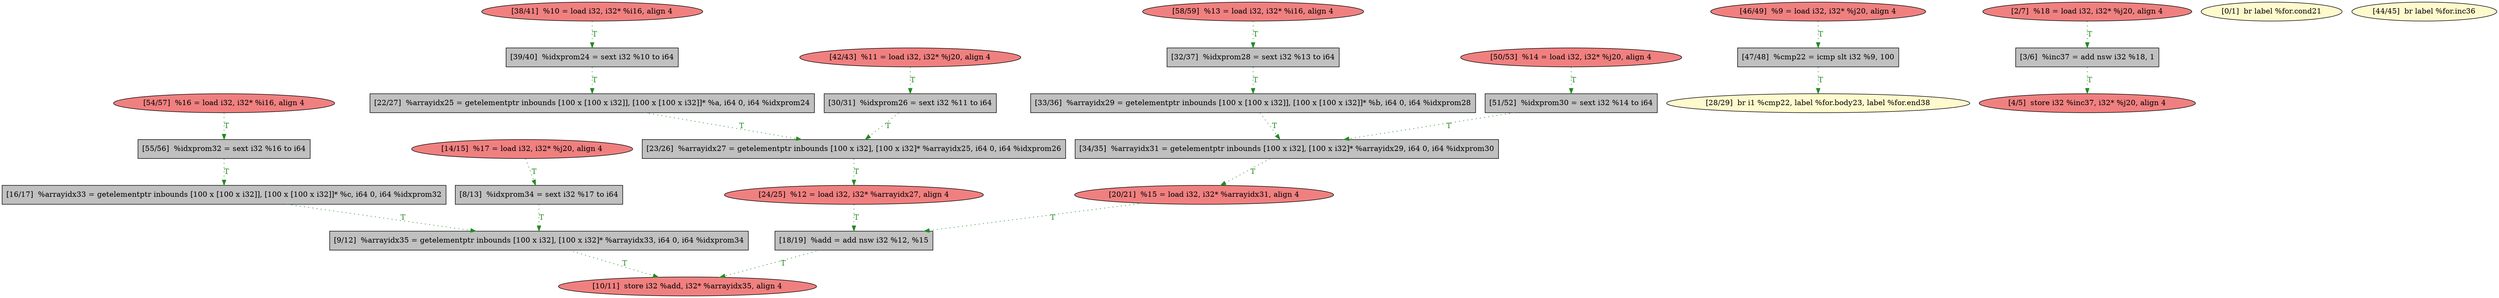 
digraph G {


node1716 [fillcolor=grey,label="[51/52]  %idxprom30 = sext i32 %14 to i64",shape=rectangle,style=filled ]
node1713 [fillcolor=lightcoral,label="[10/11]  store i32 %add, i32* %arrayidx35, align 4",shape=ellipse,style=filled ]
node1714 [fillcolor=lightcoral,label="[50/53]  %14 = load i32, i32* %j20, align 4",shape=ellipse,style=filled ]
node1711 [fillcolor=lightcoral,label="[24/25]  %12 = load i32, i32* %arrayidx27, align 4",shape=ellipse,style=filled ]
node1710 [fillcolor=grey,label="[47/48]  %cmp22 = icmp slt i32 %9, 100",shape=rectangle,style=filled ]
node1719 [fillcolor=grey,label="[34/35]  %arrayidx31 = getelementptr inbounds [100 x i32], [100 x i32]* %arrayidx29, i64 0, i64 %idxprom30",shape=rectangle,style=filled ]
node1708 [fillcolor=grey,label="[39/40]  %idxprom24 = sext i32 %10 to i64",shape=rectangle,style=filled ]
node1715 [fillcolor=lightcoral,label="[54/57]  %16 = load i32, i32* %i16, align 4",shape=ellipse,style=filled ]
node1695 [fillcolor=grey,label="[18/19]  %add = add nsw i32 %12, %15",shape=rectangle,style=filled ]
node1694 [fillcolor=grey,label="[16/17]  %arrayidx33 = getelementptr inbounds [100 x [100 x i32]], [100 x [100 x i32]]* %c, i64 0, i64 %idxprom32",shape=rectangle,style=filled ]
node1712 [fillcolor=lightcoral,label="[4/5]  store i32 %inc37, i32* %j20, align 4",shape=ellipse,style=filled ]
node1693 [fillcolor=lightcoral,label="[14/15]  %17 = load i32, i32* %j20, align 4",shape=ellipse,style=filled ]
node1707 [fillcolor=grey,label="[23/26]  %arrayidx27 = getelementptr inbounds [100 x i32], [100 x i32]* %arrayidx25, i64 0, i64 %idxprom26",shape=rectangle,style=filled ]
node1692 [fillcolor=grey,label="[8/13]  %idxprom34 = sext i32 %17 to i64",shape=rectangle,style=filled ]
node1698 [fillcolor=grey,label="[22/27]  %arrayidx25 = getelementptr inbounds [100 x [100 x i32]], [100 x [100 x i32]]* %a, i64 0, i64 %idxprom24",shape=rectangle,style=filled ]
node1703 [fillcolor=lightcoral,label="[38/41]  %10 = load i32, i32* %i16, align 4",shape=ellipse,style=filled ]
node1690 [fillcolor=lemonchiffon,label="[0/1]  br label %for.cond21",shape=ellipse,style=filled ]
node1718 [fillcolor=lightcoral,label="[58/59]  %13 = load i32, i32* %i16, align 4",shape=ellipse,style=filled ]
node1699 [fillcolor=lemonchiffon,label="[28/29]  br i1 %cmp22, label %for.body23, label %for.end38",shape=ellipse,style=filled ]
node1696 [fillcolor=grey,label="[3/6]  %inc37 = add nsw i32 %18, 1",shape=rectangle,style=filled ]
node1691 [fillcolor=lightcoral,label="[2/7]  %18 = load i32, i32* %j20, align 4",shape=ellipse,style=filled ]
node1702 [fillcolor=grey,label="[9/12]  %arrayidx35 = getelementptr inbounds [100 x i32], [100 x i32]* %arrayidx33, i64 0, i64 %idxprom34",shape=rectangle,style=filled ]
node1697 [fillcolor=lightcoral,label="[20/21]  %15 = load i32, i32* %arrayidx31, align 4",shape=ellipse,style=filled ]
node1717 [fillcolor=grey,label="[55/56]  %idxprom32 = sext i32 %16 to i64",shape=rectangle,style=filled ]
node1700 [fillcolor=grey,label="[30/31]  %idxprom26 = sext i32 %11 to i64",shape=rectangle,style=filled ]
node1705 [fillcolor=lemonchiffon,label="[44/45]  br label %for.inc36",shape=ellipse,style=filled ]
node1709 [fillcolor=grey,label="[33/36]  %arrayidx29 = getelementptr inbounds [100 x [100 x i32]], [100 x [100 x i32]]* %b, i64 0, i64 %idxprom28",shape=rectangle,style=filled ]
node1706 [fillcolor=lightcoral,label="[46/49]  %9 = load i32, i32* %j20, align 4",shape=ellipse,style=filled ]
node1701 [fillcolor=grey,label="[32/37]  %idxprom28 = sext i32 %13 to i64",shape=rectangle,style=filled ]
node1704 [fillcolor=lightcoral,label="[42/43]  %11 = load i32, i32* %j20, align 4",shape=ellipse,style=filled ]

node1716->node1719 [style=dotted,color=forestgreen,label="T",fontcolor=forestgreen ]
node1707->node1711 [style=dotted,color=forestgreen,label="T",fontcolor=forestgreen ]
node1714->node1716 [style=dotted,color=forestgreen,label="T",fontcolor=forestgreen ]
node1706->node1710 [style=dotted,color=forestgreen,label="T",fontcolor=forestgreen ]
node1702->node1713 [style=dotted,color=forestgreen,label="T",fontcolor=forestgreen ]
node1708->node1698 [style=dotted,color=forestgreen,label="T",fontcolor=forestgreen ]
node1715->node1717 [style=dotted,color=forestgreen,label="T",fontcolor=forestgreen ]
node1703->node1708 [style=dotted,color=forestgreen,label="T",fontcolor=forestgreen ]
node1698->node1707 [style=dotted,color=forestgreen,label="T",fontcolor=forestgreen ]
node1710->node1699 [style=dotted,color=forestgreen,label="T",fontcolor=forestgreen ]
node1700->node1707 [style=dotted,color=forestgreen,label="T",fontcolor=forestgreen ]
node1709->node1719 [style=dotted,color=forestgreen,label="T",fontcolor=forestgreen ]
node1719->node1697 [style=dotted,color=forestgreen,label="T",fontcolor=forestgreen ]
node1718->node1701 [style=dotted,color=forestgreen,label="T",fontcolor=forestgreen ]
node1717->node1694 [style=dotted,color=forestgreen,label="T",fontcolor=forestgreen ]
node1697->node1695 [style=dotted,color=forestgreen,label="T",fontcolor=forestgreen ]
node1691->node1696 [style=dotted,color=forestgreen,label="T",fontcolor=forestgreen ]
node1701->node1709 [style=dotted,color=forestgreen,label="T",fontcolor=forestgreen ]
node1711->node1695 [style=dotted,color=forestgreen,label="T",fontcolor=forestgreen ]
node1692->node1702 [style=dotted,color=forestgreen,label="T",fontcolor=forestgreen ]
node1696->node1712 [style=dotted,color=forestgreen,label="T",fontcolor=forestgreen ]
node1704->node1700 [style=dotted,color=forestgreen,label="T",fontcolor=forestgreen ]
node1695->node1713 [style=dotted,color=forestgreen,label="T",fontcolor=forestgreen ]
node1694->node1702 [style=dotted,color=forestgreen,label="T",fontcolor=forestgreen ]
node1693->node1692 [style=dotted,color=forestgreen,label="T",fontcolor=forestgreen ]


}
